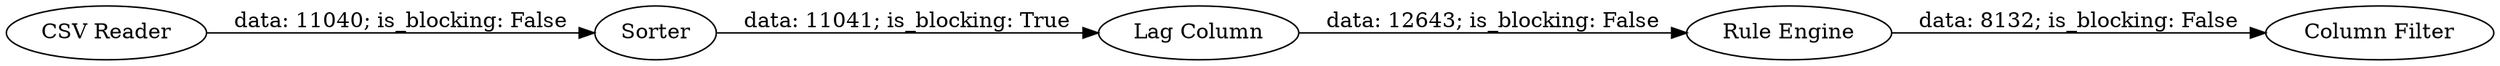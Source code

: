 digraph {
	"4432615285087931113_4" [label="CSV Reader"]
	"4432615285087931113_12" [label="Rule Engine"]
	"4432615285087931113_11" [label=Sorter]
	"4432615285087931113_13" [label="Column Filter"]
	"4432615285087931113_10" [label="Lag Column"]
	"4432615285087931113_11" -> "4432615285087931113_10" [label="data: 11041; is_blocking: True"]
	"4432615285087931113_12" -> "4432615285087931113_13" [label="data: 8132; is_blocking: False"]
	"4432615285087931113_10" -> "4432615285087931113_12" [label="data: 12643; is_blocking: False"]
	"4432615285087931113_4" -> "4432615285087931113_11" [label="data: 11040; is_blocking: False"]
	rankdir=LR
}

